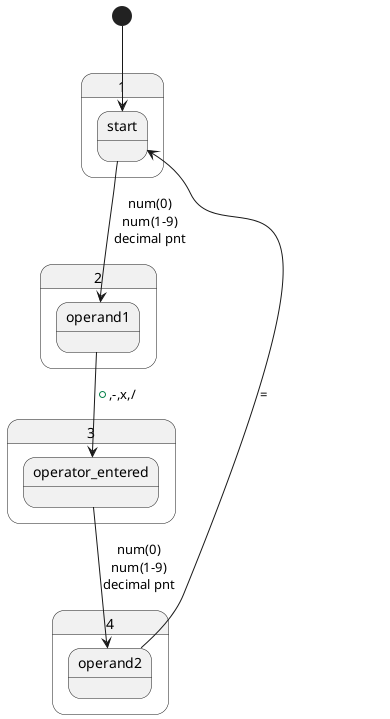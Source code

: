 @startuml

[*] --> 1.start

1.start --> 2.operand1 : num(0)\nnum(1-9)\ndecimal pnt

2.operand1 --> 3.operator_entered : +,-,x,/

3.operator_entered --> 4.operand2 : num(0)\nnum(1-9)\ndecimal pnt

4.operand2 --> 1.start : =

@enduml
